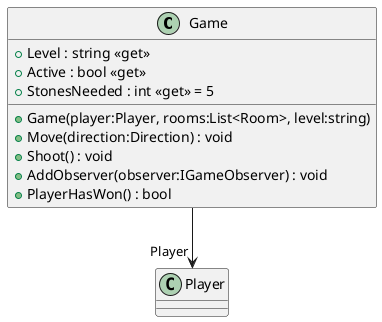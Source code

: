 @startuml
class Game {
    + Level : string <<get>>
    + Active : bool <<get>>
    + Game(player:Player, rooms:List<Room>, level:string)
    + StonesNeeded : int <<get>> = 5
    + Move(direction:Direction) : void
    + Shoot() : void
    + AddObserver(observer:IGameObserver) : void
    + PlayerHasWon() : bool
}

Game --> "Player" Player
@enduml
